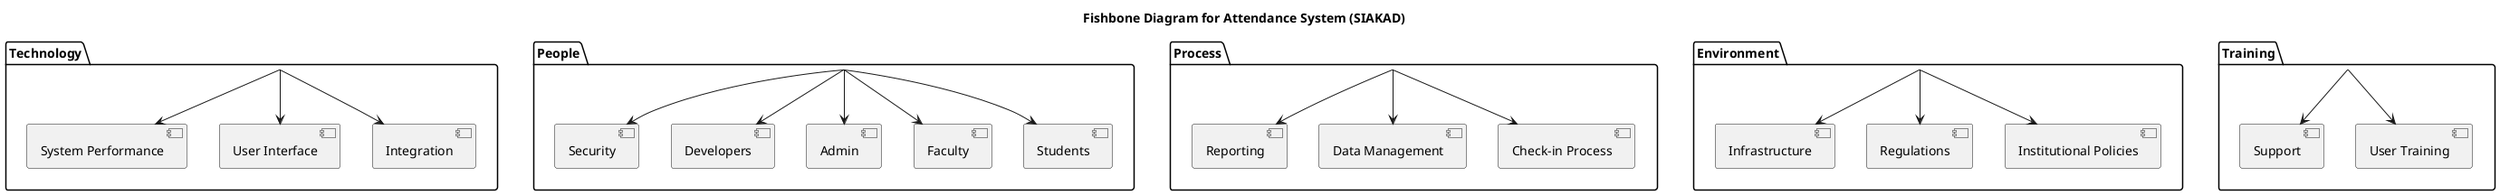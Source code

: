 @startuml AttendanceSystemFishboneDiagram
title Fishbone Diagram for Attendance System (SIAKAD)

' Define the categories
package "Technology" {
    [Integration]
    [User Interface]
    [System Performance]
}

package "People" {
    [Students]
    [Faculty]
    [Admin]
    [Developers]
    [Security]
}

package "Process" {
    [Check-in Process]
    [Data Management]
    [Reporting]
}

package "Environment" {
    [Institutional Policies]
    [Regulations]
    [Infrastructure]
}

package "Training" {
    [User Training]
    [Support]
}

' Main Bones
[Technology] --> [Integration]
[Technology] --> [User Interface]
[Technology] --> [System Performance]

[People] --> [Students]
[People] --> [Faculty]
[People] --> [Admin]
[People] --> [Developers]
[People] --> [Security]

[Process] --> [Check-in Process]
[Process] --> [Data Management]
[Process] --> [Reporting]

[Environment] --> [Institutional Policies]
[Environment] --> [Regulations]
[Environment] --> [Infrastructure]

[Training] --> [User Training]
[Training] --> [Support]

@enduml

